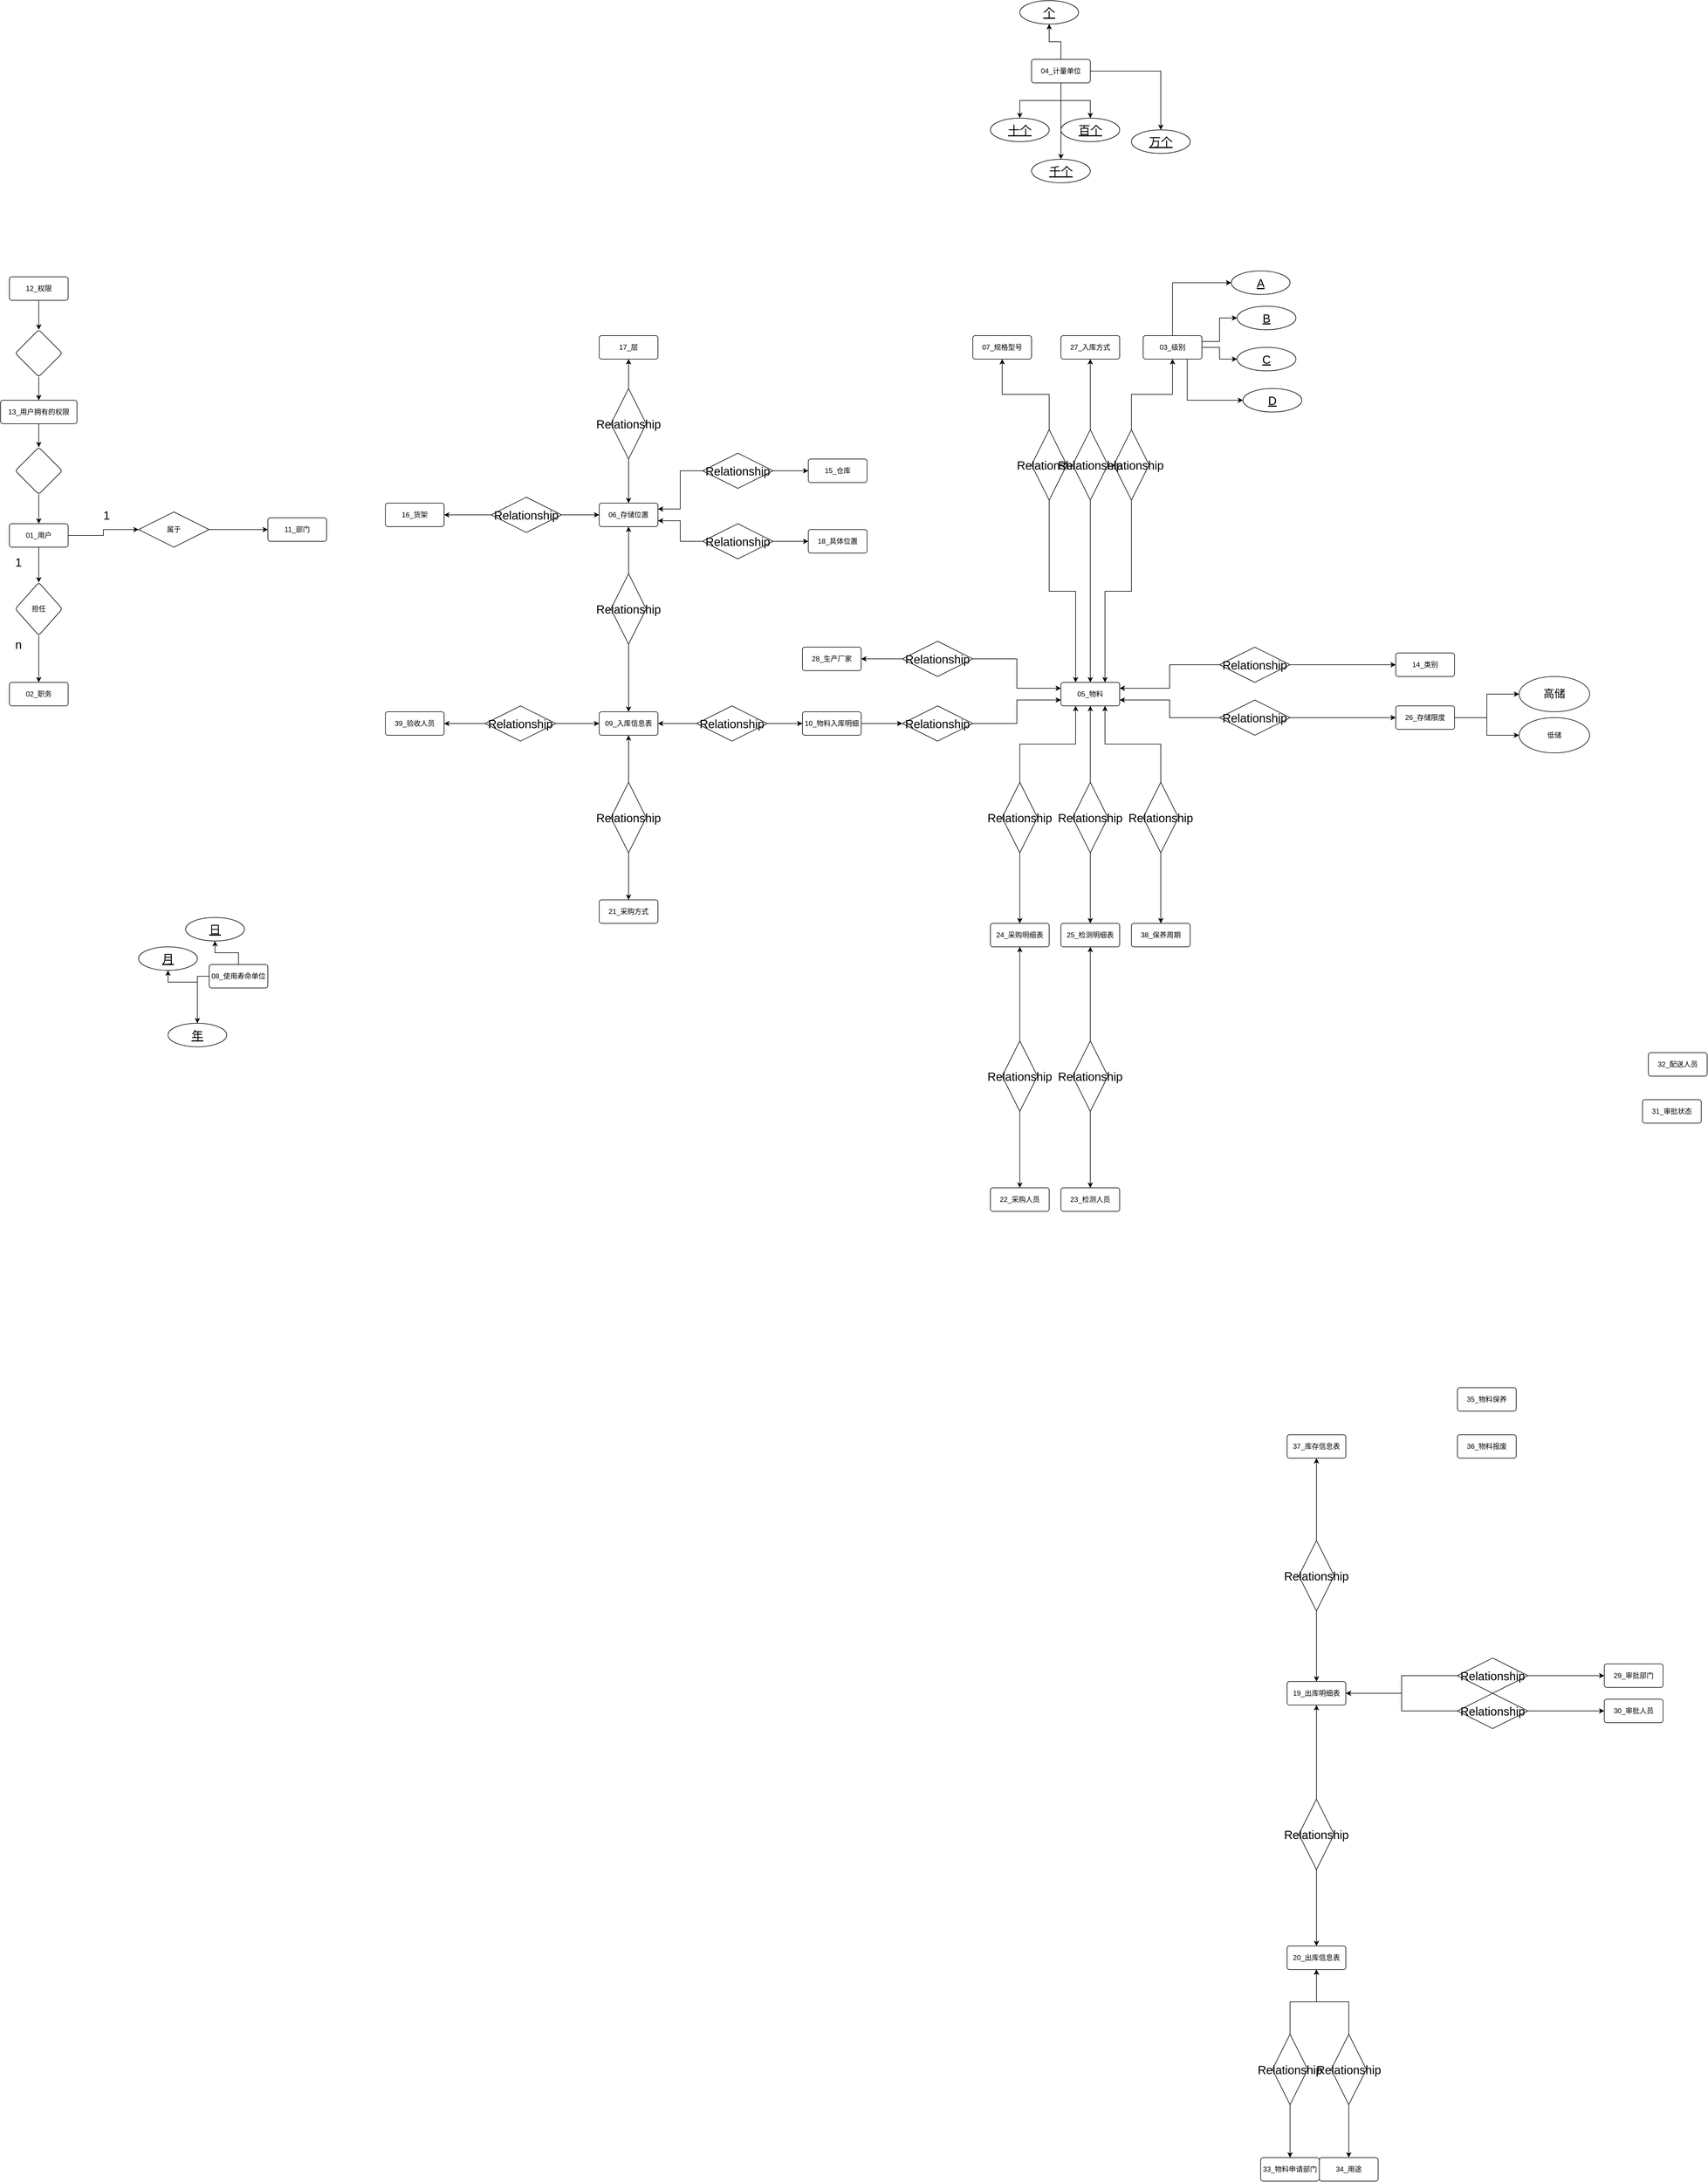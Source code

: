 <mxfile version="17.4.4" type="device"><diagram id="Jr_odUjHIDDQZpyRVo6R" name="Page-1"><mxGraphModel dx="1558" dy="1597" grid="1" gridSize="10" guides="1" tooltips="1" connect="1" arrows="1" fold="1" page="1" pageScale="1" pageWidth="827" pageHeight="1169" math="0" shadow="0"><root><mxCell id="0"/><mxCell id="1" parent="0"/><mxCell id="JJM3vxqhYeK-SCZOTNzw-4" value="" style="edgeStyle=orthogonalEdgeStyle;rounded=0;orthogonalLoop=1;jettySize=auto;html=1;" parent="1" source="JJM3vxqhYeK-SCZOTNzw-1" target="JJM3vxqhYeK-SCZOTNzw-3" edge="1"><mxGeometry relative="1" as="geometry"/></mxCell><mxCell id="JJM3vxqhYeK-SCZOTNzw-12" value="" style="edgeStyle=orthogonalEdgeStyle;rounded=0;orthogonalLoop=1;jettySize=auto;html=1;fontSize=20;" parent="1" source="JJM3vxqhYeK-SCZOTNzw-1" target="JJM3vxqhYeK-SCZOTNzw-11" edge="1"><mxGeometry relative="1" as="geometry"/></mxCell><mxCell id="JJM3vxqhYeK-SCZOTNzw-1" value="01_用户" style="rounded=1;arcSize=10;whiteSpace=wrap;html=1;align=center;direction=west;" parent="1" vertex="1"><mxGeometry x="-590" y="-10" width="100" height="40" as="geometry"/></mxCell><mxCell id="JJM3vxqhYeK-SCZOTNzw-2" value="11_部门" style="rounded=1;arcSize=10;whiteSpace=wrap;html=1;align=center;" parent="1" vertex="1"><mxGeometry x="-150" y="-20" width="100" height="40" as="geometry"/></mxCell><mxCell id="JJM3vxqhYeK-SCZOTNzw-5" value="" style="edgeStyle=orthogonalEdgeStyle;rounded=0;orthogonalLoop=1;jettySize=auto;html=1;" parent="1" source="JJM3vxqhYeK-SCZOTNzw-3" target="JJM3vxqhYeK-SCZOTNzw-2" edge="1"><mxGeometry relative="1" as="geometry"/></mxCell><mxCell id="JJM3vxqhYeK-SCZOTNzw-3" value="属于" style="shape=rhombus;perimeter=rhombusPerimeter;whiteSpace=wrap;html=1;align=center;movable=1;resizable=1;rotatable=1;deletable=1;editable=1;connectable=1;" parent="1" vertex="1"><mxGeometry x="-370" y="-30" width="120" height="60" as="geometry"/></mxCell><mxCell id="JJM3vxqhYeK-SCZOTNzw-8" value="1" style="text;html=1;align=center;verticalAlign=middle;resizable=0;points=[];autosize=1;strokeColor=none;fillColor=none;fontSize=20;" parent="1" vertex="1"><mxGeometry x="-440" y="-40" width="30" height="30" as="geometry"/></mxCell><mxCell id="JJM3vxqhYeK-SCZOTNzw-9" value="n" style="text;html=1;align=center;verticalAlign=middle;resizable=0;points=[];autosize=1;strokeColor=none;fillColor=none;fontSize=20;" parent="1" vertex="1"><mxGeometry x="-590" y="180" width="30" height="30" as="geometry"/></mxCell><mxCell id="JJM3vxqhYeK-SCZOTNzw-10" value="02_职务" style="rounded=1;arcSize=10;whiteSpace=wrap;html=1;align=center;" parent="1" vertex="1"><mxGeometry x="-590" y="260" width="100" height="40" as="geometry"/></mxCell><mxCell id="JJM3vxqhYeK-SCZOTNzw-13" value="" style="edgeStyle=orthogonalEdgeStyle;rounded=0;orthogonalLoop=1;jettySize=auto;html=1;fontSize=20;" parent="1" source="JJM3vxqhYeK-SCZOTNzw-11" target="JJM3vxqhYeK-SCZOTNzw-10" edge="1"><mxGeometry relative="1" as="geometry"/></mxCell><mxCell id="JJM3vxqhYeK-SCZOTNzw-11" value="担任" style="rhombus;whiteSpace=wrap;html=1;rounded=1;arcSize=10;" parent="1" vertex="1"><mxGeometry x="-580" y="90" width="80" height="90" as="geometry"/></mxCell><mxCell id="JJM3vxqhYeK-SCZOTNzw-14" value="1" style="text;html=1;align=center;verticalAlign=middle;resizable=0;points=[];autosize=1;strokeColor=none;fillColor=none;fontSize=20;" parent="1" vertex="1"><mxGeometry x="-590" y="40" width="30" height="30" as="geometry"/></mxCell><mxCell id="JJM3vxqhYeK-SCZOTNzw-15" value="05_物料" style="rounded=1;arcSize=10;whiteSpace=wrap;html=1;align=center;" parent="1" vertex="1"><mxGeometry x="1200" y="260" width="100" height="40" as="geometry"/></mxCell><mxCell id="JJM3vxqhYeK-SCZOTNzw-206" value="" style="edgeStyle=orthogonalEdgeStyle;rounded=0;orthogonalLoop=1;jettySize=auto;html=1;fontSize=20;" parent="1" source="JJM3vxqhYeK-SCZOTNzw-16" target="JJM3vxqhYeK-SCZOTNzw-19" edge="1"><mxGeometry relative="1" as="geometry"/></mxCell><mxCell id="JJM3vxqhYeK-SCZOTNzw-207" style="edgeStyle=orthogonalEdgeStyle;rounded=0;orthogonalLoop=1;jettySize=auto;html=1;exitX=1;exitY=0.25;exitDx=0;exitDy=0;entryX=0;entryY=0.5;entryDx=0;entryDy=0;fontSize=20;" parent="1" source="JJM3vxqhYeK-SCZOTNzw-16" target="JJM3vxqhYeK-SCZOTNzw-18" edge="1"><mxGeometry relative="1" as="geometry"/></mxCell><mxCell id="JJM3vxqhYeK-SCZOTNzw-208" style="edgeStyle=orthogonalEdgeStyle;rounded=0;orthogonalLoop=1;jettySize=auto;html=1;exitX=0.5;exitY=0;exitDx=0;exitDy=0;entryX=0;entryY=0.5;entryDx=0;entryDy=0;fontSize=20;" parent="1" source="JJM3vxqhYeK-SCZOTNzw-16" target="JJM3vxqhYeK-SCZOTNzw-17" edge="1"><mxGeometry relative="1" as="geometry"/></mxCell><mxCell id="JJM3vxqhYeK-SCZOTNzw-209" style="edgeStyle=orthogonalEdgeStyle;rounded=0;orthogonalLoop=1;jettySize=auto;html=1;exitX=0.75;exitY=1;exitDx=0;exitDy=0;entryX=0;entryY=0.5;entryDx=0;entryDy=0;fontSize=20;" parent="1" source="JJM3vxqhYeK-SCZOTNzw-16" target="JJM3vxqhYeK-SCZOTNzw-20" edge="1"><mxGeometry relative="1" as="geometry"/></mxCell><mxCell id="JJM3vxqhYeK-SCZOTNzw-16" value="03_级别" style="rounded=1;arcSize=10;whiteSpace=wrap;html=1;align=center;" parent="1" vertex="1"><mxGeometry x="1340" y="-330" width="100" height="40" as="geometry"/></mxCell><mxCell id="JJM3vxqhYeK-SCZOTNzw-17" value="A" style="ellipse;whiteSpace=wrap;html=1;align=center;fontStyle=4;fontSize=20;" parent="1" vertex="1"><mxGeometry x="1490" y="-440" width="100" height="40" as="geometry"/></mxCell><mxCell id="JJM3vxqhYeK-SCZOTNzw-18" value="B" style="ellipse;whiteSpace=wrap;html=1;align=center;fontStyle=4;fontSize=20;" parent="1" vertex="1"><mxGeometry x="1500" y="-380" width="100" height="40" as="geometry"/></mxCell><mxCell id="JJM3vxqhYeK-SCZOTNzw-19" value="C" style="ellipse;whiteSpace=wrap;html=1;align=center;fontStyle=4;fontSize=20;" parent="1" vertex="1"><mxGeometry x="1500" y="-310" width="100" height="40" as="geometry"/></mxCell><mxCell id="JJM3vxqhYeK-SCZOTNzw-20" value="D" style="ellipse;whiteSpace=wrap;html=1;align=center;fontStyle=4;fontSize=20;" parent="1" vertex="1"><mxGeometry x="1510" y="-240" width="100" height="40" as="geometry"/></mxCell><mxCell id="JJM3vxqhYeK-SCZOTNzw-33" value="" style="edgeStyle=orthogonalEdgeStyle;rounded=0;orthogonalLoop=1;jettySize=auto;html=1;fontSize=20;" parent="1" source="JJM3vxqhYeK-SCZOTNzw-26" target="JJM3vxqhYeK-SCZOTNzw-27" edge="1"><mxGeometry relative="1" as="geometry"/></mxCell><mxCell id="JJM3vxqhYeK-SCZOTNzw-34" value="" style="edgeStyle=orthogonalEdgeStyle;rounded=0;orthogonalLoop=1;jettySize=auto;html=1;fontSize=20;entryX=0.5;entryY=0;entryDx=0;entryDy=0;" parent="1" source="JJM3vxqhYeK-SCZOTNzw-26" target="JJM3vxqhYeK-SCZOTNzw-30" edge="1"><mxGeometry relative="1" as="geometry"><mxPoint x="1200" y="-650" as="targetPoint"/></mxGeometry></mxCell><mxCell id="JJM3vxqhYeK-SCZOTNzw-36" style="edgeStyle=orthogonalEdgeStyle;rounded=0;orthogonalLoop=1;jettySize=auto;html=1;exitX=0.5;exitY=1;exitDx=0;exitDy=0;entryX=0.5;entryY=0;entryDx=0;entryDy=0;fontSize=20;" parent="1" source="JJM3vxqhYeK-SCZOTNzw-26" target="JJM3vxqhYeK-SCZOTNzw-29" edge="1"><mxGeometry relative="1" as="geometry"/></mxCell><mxCell id="JJM3vxqhYeK-SCZOTNzw-37" style="edgeStyle=orthogonalEdgeStyle;rounded=0;orthogonalLoop=1;jettySize=auto;html=1;exitX=0.5;exitY=1;exitDx=0;exitDy=0;entryX=0.5;entryY=0;entryDx=0;entryDy=0;fontSize=20;" parent="1" source="JJM3vxqhYeK-SCZOTNzw-26" target="JJM3vxqhYeK-SCZOTNzw-28" edge="1"><mxGeometry relative="1" as="geometry"/></mxCell><mxCell id="JJM3vxqhYeK-SCZOTNzw-38" style="edgeStyle=orthogonalEdgeStyle;rounded=0;orthogonalLoop=1;jettySize=auto;html=1;entryX=0.5;entryY=0;entryDx=0;entryDy=0;fontSize=20;" parent="1" source="JJM3vxqhYeK-SCZOTNzw-26" target="JJM3vxqhYeK-SCZOTNzw-31" edge="1"><mxGeometry relative="1" as="geometry"/></mxCell><mxCell id="JJM3vxqhYeK-SCZOTNzw-26" value="04_计量单位" style="rounded=1;arcSize=10;whiteSpace=wrap;html=1;align=center;" parent="1" vertex="1"><mxGeometry x="1150" y="-800" width="100" height="40" as="geometry"/></mxCell><mxCell id="JJM3vxqhYeK-SCZOTNzw-27" value="个" style="ellipse;whiteSpace=wrap;html=1;align=center;fontStyle=4;fontSize=20;" parent="1" vertex="1"><mxGeometry x="1130" y="-900" width="100" height="40" as="geometry"/></mxCell><mxCell id="JJM3vxqhYeK-SCZOTNzw-28" value="百个" style="ellipse;whiteSpace=wrap;html=1;align=center;fontStyle=4;fontSize=20;" parent="1" vertex="1"><mxGeometry x="1200" y="-700" width="100" height="40" as="geometry"/></mxCell><mxCell id="JJM3vxqhYeK-SCZOTNzw-29" value="十个" style="ellipse;whiteSpace=wrap;html=1;align=center;fontStyle=4;fontSize=20;" parent="1" vertex="1"><mxGeometry x="1080" y="-700" width="100" height="40" as="geometry"/></mxCell><mxCell id="JJM3vxqhYeK-SCZOTNzw-30" value="千个" style="ellipse;whiteSpace=wrap;html=1;align=center;fontStyle=4;fontSize=20;" parent="1" vertex="1"><mxGeometry x="1150" y="-630" width="100" height="40" as="geometry"/></mxCell><mxCell id="JJM3vxqhYeK-SCZOTNzw-31" value="万个" style="ellipse;whiteSpace=wrap;html=1;align=center;fontStyle=4;fontSize=20;" parent="1" vertex="1"><mxGeometry x="1320" y="-680" width="100" height="40" as="geometry"/></mxCell><mxCell id="JJM3vxqhYeK-SCZOTNzw-56" style="edgeStyle=orthogonalEdgeStyle;rounded=0;orthogonalLoop=1;jettySize=auto;html=1;entryX=0.5;entryY=1;entryDx=0;entryDy=0;fontSize=20;" parent="1" source="JJM3vxqhYeK-SCZOTNzw-51" target="JJM3vxqhYeK-SCZOTNzw-52" edge="1"><mxGeometry relative="1" as="geometry"/></mxCell><mxCell id="JJM3vxqhYeK-SCZOTNzw-57" style="edgeStyle=orthogonalEdgeStyle;rounded=0;orthogonalLoop=1;jettySize=auto;html=1;exitX=0;exitY=0.5;exitDx=0;exitDy=0;entryX=0.5;entryY=0;entryDx=0;entryDy=0;fontSize=20;" parent="1" source="JJM3vxqhYeK-SCZOTNzw-51" target="JJM3vxqhYeK-SCZOTNzw-54" edge="1"><mxGeometry relative="1" as="geometry"/></mxCell><mxCell id="JJM3vxqhYeK-SCZOTNzw-58" value="" style="edgeStyle=orthogonalEdgeStyle;rounded=0;orthogonalLoop=1;jettySize=auto;html=1;fontSize=20;" parent="1" source="JJM3vxqhYeK-SCZOTNzw-51" target="JJM3vxqhYeK-SCZOTNzw-53" edge="1"><mxGeometry relative="1" as="geometry"/></mxCell><mxCell id="JJM3vxqhYeK-SCZOTNzw-51" value="08_使用寿命单位" style="rounded=1;arcSize=10;whiteSpace=wrap;html=1;align=center;" parent="1" vertex="1"><mxGeometry x="-250" y="740" width="100" height="40" as="geometry"/></mxCell><mxCell id="JJM3vxqhYeK-SCZOTNzw-52" value="月" style="ellipse;whiteSpace=wrap;html=1;align=center;fontStyle=4;fontSize=20;" parent="1" vertex="1"><mxGeometry x="-370" y="710" width="100" height="40" as="geometry"/></mxCell><mxCell id="JJM3vxqhYeK-SCZOTNzw-53" value="日" style="ellipse;whiteSpace=wrap;html=1;align=center;fontStyle=4;fontSize=20;" parent="1" vertex="1"><mxGeometry x="-290" y="660" width="100" height="40" as="geometry"/></mxCell><mxCell id="JJM3vxqhYeK-SCZOTNzw-54" value="年" style="ellipse;whiteSpace=wrap;html=1;align=center;fontStyle=4;fontSize=20;" parent="1" vertex="1"><mxGeometry x="-320" y="840" width="100" height="40" as="geometry"/></mxCell><mxCell id="JJM3vxqhYeK-SCZOTNzw-59" value="09_入库信息表" style="rounded=1;arcSize=10;whiteSpace=wrap;html=1;align=center;" parent="1" vertex="1"><mxGeometry x="414" y="310" width="100" height="40" as="geometry"/></mxCell><mxCell id="JJM3vxqhYeK-SCZOTNzw-65" value="" style="edgeStyle=orthogonalEdgeStyle;rounded=0;orthogonalLoop=1;jettySize=auto;html=1;fontSize=20;" parent="1" source="JJM3vxqhYeK-SCZOTNzw-60" target="JJM3vxqhYeK-SCZOTNzw-62" edge="1"><mxGeometry relative="1" as="geometry"/></mxCell><mxCell id="JJM3vxqhYeK-SCZOTNzw-60" value="10_物料入库明细" style="rounded=1;arcSize=10;whiteSpace=wrap;html=1;align=center;" parent="1" vertex="1"><mxGeometry x="760" y="310" width="100" height="40" as="geometry"/></mxCell><mxCell id="JJM3vxqhYeK-SCZOTNzw-64" value="" style="edgeStyle=orthogonalEdgeStyle;rounded=0;orthogonalLoop=1;jettySize=auto;html=1;fontSize=20;" parent="1" source="JJM3vxqhYeK-SCZOTNzw-61" target="JJM3vxqhYeK-SCZOTNzw-60" edge="1"><mxGeometry relative="1" as="geometry"/></mxCell><mxCell id="JJM3vxqhYeK-SCZOTNzw-212" value="" style="edgeStyle=orthogonalEdgeStyle;rounded=0;orthogonalLoop=1;jettySize=auto;html=1;fontSize=20;" parent="1" source="JJM3vxqhYeK-SCZOTNzw-61" target="JJM3vxqhYeK-SCZOTNzw-59" edge="1"><mxGeometry relative="1" as="geometry"/></mxCell><mxCell id="JJM3vxqhYeK-SCZOTNzw-61" value="Relationship" style="shape=rhombus;perimeter=rhombusPerimeter;whiteSpace=wrap;html=1;align=center;fontSize=20;" parent="1" vertex="1"><mxGeometry x="580" y="300" width="120" height="60" as="geometry"/></mxCell><mxCell id="JJM3vxqhYeK-SCZOTNzw-211" style="edgeStyle=orthogonalEdgeStyle;rounded=0;orthogonalLoop=1;jettySize=auto;html=1;exitX=1;exitY=0.5;exitDx=0;exitDy=0;entryX=0;entryY=0.75;entryDx=0;entryDy=0;fontSize=20;" parent="1" source="JJM3vxqhYeK-SCZOTNzw-62" target="JJM3vxqhYeK-SCZOTNzw-15" edge="1"><mxGeometry relative="1" as="geometry"/></mxCell><mxCell id="JJM3vxqhYeK-SCZOTNzw-62" value="Relationship" style="shape=rhombus;perimeter=rhombusPerimeter;whiteSpace=wrap;html=1;align=center;fontSize=20;" parent="1" vertex="1"><mxGeometry x="930" y="300" width="120" height="60" as="geometry"/></mxCell><mxCell id="JJM3vxqhYeK-SCZOTNzw-72" value="" style="edgeStyle=orthogonalEdgeStyle;rounded=0;orthogonalLoop=1;jettySize=auto;html=1;fontSize=20;" parent="1" source="JJM3vxqhYeK-SCZOTNzw-67" target="JJM3vxqhYeK-SCZOTNzw-71" edge="1"><mxGeometry relative="1" as="geometry"/></mxCell><mxCell id="JJM3vxqhYeK-SCZOTNzw-67" value="12_权限" style="rounded=1;arcSize=10;whiteSpace=wrap;html=1;align=center;direction=west;" parent="1" vertex="1"><mxGeometry x="-590" y="-430" width="100" height="40" as="geometry"/></mxCell><mxCell id="JJM3vxqhYeK-SCZOTNzw-70" value="" style="edgeStyle=orthogonalEdgeStyle;rounded=0;orthogonalLoop=1;jettySize=auto;html=1;fontSize=20;" parent="1" source="JJM3vxqhYeK-SCZOTNzw-68" target="JJM3vxqhYeK-SCZOTNzw-69" edge="1"><mxGeometry relative="1" as="geometry"/></mxCell><mxCell id="JJM3vxqhYeK-SCZOTNzw-68" value="13_用户拥有的权限" style="rounded=1;arcSize=10;whiteSpace=wrap;html=1;align=center;direction=west;" parent="1" vertex="1"><mxGeometry x="-605" y="-220" width="130" height="40" as="geometry"/></mxCell><mxCell id="JJM3vxqhYeK-SCZOTNzw-76" style="edgeStyle=orthogonalEdgeStyle;rounded=0;orthogonalLoop=1;jettySize=auto;html=1;exitX=0.5;exitY=1;exitDx=0;exitDy=0;entryX=0.5;entryY=1;entryDx=0;entryDy=0;fontSize=20;" parent="1" source="JJM3vxqhYeK-SCZOTNzw-69" target="JJM3vxqhYeK-SCZOTNzw-1" edge="1"><mxGeometry relative="1" as="geometry"/></mxCell><mxCell id="JJM3vxqhYeK-SCZOTNzw-69" value="" style="rhombus;whiteSpace=wrap;html=1;rounded=1;arcSize=10;" parent="1" vertex="1"><mxGeometry x="-580" y="-140" width="80" height="80" as="geometry"/></mxCell><mxCell id="JJM3vxqhYeK-SCZOTNzw-75" style="edgeStyle=orthogonalEdgeStyle;rounded=0;orthogonalLoop=1;jettySize=auto;html=1;exitX=0.5;exitY=1;exitDx=0;exitDy=0;entryX=0.5;entryY=1;entryDx=0;entryDy=0;fontSize=20;" parent="1" source="JJM3vxqhYeK-SCZOTNzw-71" target="JJM3vxqhYeK-SCZOTNzw-68" edge="1"><mxGeometry relative="1" as="geometry"/></mxCell><mxCell id="JJM3vxqhYeK-SCZOTNzw-71" value="" style="rhombus;whiteSpace=wrap;html=1;rounded=1;arcSize=10;" parent="1" vertex="1"><mxGeometry x="-580" y="-340" width="80" height="80" as="geometry"/></mxCell><mxCell id="JJM3vxqhYeK-SCZOTNzw-77" value="14_类别" style="rounded=1;arcSize=10;whiteSpace=wrap;html=1;align=center;" parent="1" vertex="1"><mxGeometry x="1770" y="210" width="100" height="40" as="geometry"/></mxCell><mxCell id="JJM3vxqhYeK-SCZOTNzw-83" value="06_存储位置" style="rounded=1;arcSize=10;whiteSpace=wrap;html=1;align=center;" parent="1" vertex="1"><mxGeometry x="414" y="-45" width="100" height="40" as="geometry"/></mxCell><mxCell id="JJM3vxqhYeK-SCZOTNzw-84" value="07_规格型号" style="rounded=1;arcSize=10;whiteSpace=wrap;html=1;align=center;" parent="1" vertex="1"><mxGeometry x="1050" y="-330" width="100" height="40" as="geometry"/></mxCell><mxCell id="JJM3vxqhYeK-SCZOTNzw-85" value="15_仓库" style="rounded=1;arcSize=10;whiteSpace=wrap;html=1;align=center;" parent="1" vertex="1"><mxGeometry x="770" y="-120" width="100" height="40" as="geometry"/></mxCell><mxCell id="JJM3vxqhYeK-SCZOTNzw-86" value="18_具体位置" style="rounded=1;arcSize=10;whiteSpace=wrap;html=1;align=center;" parent="1" vertex="1"><mxGeometry x="770" width="100" height="40" as="geometry"/></mxCell><mxCell id="JJM3vxqhYeK-SCZOTNzw-87" value="17_层" style="rounded=1;arcSize=10;whiteSpace=wrap;html=1;align=center;" parent="1" vertex="1"><mxGeometry x="414" y="-330" width="100" height="40" as="geometry"/></mxCell><mxCell id="JJM3vxqhYeK-SCZOTNzw-88" value="16_货架" style="rounded=1;arcSize=10;whiteSpace=wrap;html=1;align=center;" parent="1" vertex="1"><mxGeometry x="50" y="-45" width="100" height="40" as="geometry"/></mxCell><mxCell id="JJM3vxqhYeK-SCZOTNzw-213" style="edgeStyle=orthogonalEdgeStyle;rounded=0;orthogonalLoop=1;jettySize=auto;html=1;exitX=0;exitY=0.5;exitDx=0;exitDy=0;entryX=1;entryY=0.25;entryDx=0;entryDy=0;fontSize=20;" parent="1" source="JJM3vxqhYeK-SCZOTNzw-93" target="JJM3vxqhYeK-SCZOTNzw-83" edge="1"><mxGeometry relative="1" as="geometry"/></mxCell><mxCell id="JJM3vxqhYeK-SCZOTNzw-216" value="" style="edgeStyle=orthogonalEdgeStyle;rounded=0;orthogonalLoop=1;jettySize=auto;html=1;fontSize=20;" parent="1" source="JJM3vxqhYeK-SCZOTNzw-93" target="JJM3vxqhYeK-SCZOTNzw-85" edge="1"><mxGeometry relative="1" as="geometry"/></mxCell><mxCell id="JJM3vxqhYeK-SCZOTNzw-93" value="Relationship" style="shape=rhombus;perimeter=rhombusPerimeter;whiteSpace=wrap;html=1;align=center;fontSize=20;" parent="1" vertex="1"><mxGeometry x="590" y="-130" width="120" height="60" as="geometry"/></mxCell><mxCell id="JJM3vxqhYeK-SCZOTNzw-96" value="" style="edgeStyle=orthogonalEdgeStyle;rounded=0;orthogonalLoop=1;jettySize=auto;html=1;fontSize=20;" parent="1" source="JJM3vxqhYeK-SCZOTNzw-94" target="JJM3vxqhYeK-SCZOTNzw-59" edge="1"><mxGeometry relative="1" as="geometry"/></mxCell><mxCell id="JJM3vxqhYeK-SCZOTNzw-125" value="" style="edgeStyle=orthogonalEdgeStyle;rounded=0;orthogonalLoop=1;jettySize=auto;html=1;fontSize=20;" parent="1" source="JJM3vxqhYeK-SCZOTNzw-94" target="JJM3vxqhYeK-SCZOTNzw-83" edge="1"><mxGeometry relative="1" as="geometry"/></mxCell><mxCell id="JJM3vxqhYeK-SCZOTNzw-94" value="Relationship" style="shape=rhombus;perimeter=rhombusPerimeter;whiteSpace=wrap;html=1;align=center;fontSize=20;direction=south;" parent="1" vertex="1"><mxGeometry x="434" y="75" width="60" height="120" as="geometry"/></mxCell><mxCell id="JJM3vxqhYeK-SCZOTNzw-100" value="" style="edgeStyle=orthogonalEdgeStyle;rounded=0;orthogonalLoop=1;jettySize=auto;html=1;fontSize=20;" parent="1" source="JJM3vxqhYeK-SCZOTNzw-99" target="JJM3vxqhYeK-SCZOTNzw-87" edge="1"><mxGeometry relative="1" as="geometry"/></mxCell><mxCell id="JJM3vxqhYeK-SCZOTNzw-101" value="" style="edgeStyle=orthogonalEdgeStyle;rounded=0;orthogonalLoop=1;jettySize=auto;html=1;fontSize=20;" parent="1" source="JJM3vxqhYeK-SCZOTNzw-99" target="JJM3vxqhYeK-SCZOTNzw-83" edge="1"><mxGeometry relative="1" as="geometry"/></mxCell><mxCell id="JJM3vxqhYeK-SCZOTNzw-99" value="Relationship" style="shape=rhombus;perimeter=rhombusPerimeter;whiteSpace=wrap;html=1;align=center;fontSize=20;direction=south;" parent="1" vertex="1"><mxGeometry x="434" y="-240" width="60" height="120" as="geometry"/></mxCell><mxCell id="JJM3vxqhYeK-SCZOTNzw-105" value="" style="edgeStyle=orthogonalEdgeStyle;rounded=0;orthogonalLoop=1;jettySize=auto;html=1;fontSize=20;" parent="1" source="JJM3vxqhYeK-SCZOTNzw-102" target="JJM3vxqhYeK-SCZOTNzw-83" edge="1"><mxGeometry relative="1" as="geometry"/></mxCell><mxCell id="JJM3vxqhYeK-SCZOTNzw-106" value="" style="edgeStyle=orthogonalEdgeStyle;rounded=0;orthogonalLoop=1;jettySize=auto;html=1;fontSize=20;" parent="1" source="JJM3vxqhYeK-SCZOTNzw-102" target="JJM3vxqhYeK-SCZOTNzw-88" edge="1"><mxGeometry relative="1" as="geometry"/></mxCell><mxCell id="JJM3vxqhYeK-SCZOTNzw-102" value="Relationship" style="shape=rhombus;perimeter=rhombusPerimeter;whiteSpace=wrap;html=1;align=center;fontSize=20;" parent="1" vertex="1"><mxGeometry x="230" y="-55" width="120" height="60" as="geometry"/></mxCell><mxCell id="JJM3vxqhYeK-SCZOTNzw-214" style="edgeStyle=orthogonalEdgeStyle;rounded=0;orthogonalLoop=1;jettySize=auto;html=1;exitX=0;exitY=0.5;exitDx=0;exitDy=0;entryX=1;entryY=0.75;entryDx=0;entryDy=0;fontSize=20;" parent="1" source="JJM3vxqhYeK-SCZOTNzw-109" target="JJM3vxqhYeK-SCZOTNzw-83" edge="1"><mxGeometry relative="1" as="geometry"/></mxCell><mxCell id="JJM3vxqhYeK-SCZOTNzw-217" value="" style="edgeStyle=orthogonalEdgeStyle;rounded=0;orthogonalLoop=1;jettySize=auto;html=1;fontSize=20;" parent="1" source="JJM3vxqhYeK-SCZOTNzw-109" target="JJM3vxqhYeK-SCZOTNzw-86" edge="1"><mxGeometry relative="1" as="geometry"/></mxCell><mxCell id="JJM3vxqhYeK-SCZOTNzw-109" value="Relationship" style="shape=rhombus;perimeter=rhombusPerimeter;whiteSpace=wrap;html=1;align=center;fontSize=20;" parent="1" vertex="1"><mxGeometry x="590" y="-10" width="120" height="60" as="geometry"/></mxCell><mxCell id="JJM3vxqhYeK-SCZOTNzw-197" style="edgeStyle=orthogonalEdgeStyle;rounded=0;orthogonalLoop=1;jettySize=auto;html=1;exitX=1;exitY=0.5;exitDx=0;exitDy=0;entryX=1;entryY=0.25;entryDx=0;entryDy=0;fontSize=20;" parent="1" source="JJM3vxqhYeK-SCZOTNzw-113" target="JJM3vxqhYeK-SCZOTNzw-15" edge="1"><mxGeometry relative="1" as="geometry"/></mxCell><mxCell id="JJM3vxqhYeK-SCZOTNzw-198" style="edgeStyle=orthogonalEdgeStyle;rounded=0;orthogonalLoop=1;jettySize=auto;html=1;exitX=0;exitY=0.5;exitDx=0;exitDy=0;entryX=0;entryY=0.5;entryDx=0;entryDy=0;fontSize=20;" parent="1" source="JJM3vxqhYeK-SCZOTNzw-113" target="JJM3vxqhYeK-SCZOTNzw-77" edge="1"><mxGeometry relative="1" as="geometry"/></mxCell><mxCell id="JJM3vxqhYeK-SCZOTNzw-113" value="Relationship" style="shape=rhombus;perimeter=rhombusPerimeter;whiteSpace=wrap;html=1;align=center;fontSize=20;direction=west;" parent="1" vertex="1"><mxGeometry x="1470" y="200" width="120" height="60" as="geometry"/></mxCell><mxCell id="JJM3vxqhYeK-SCZOTNzw-115" value="" style="edgeStyle=orthogonalEdgeStyle;rounded=0;orthogonalLoop=1;jettySize=auto;html=1;fontSize=20;" parent="1" source="JJM3vxqhYeK-SCZOTNzw-114" target="JJM3vxqhYeK-SCZOTNzw-84" edge="1"><mxGeometry relative="1" as="geometry"/></mxCell><mxCell id="JJM3vxqhYeK-SCZOTNzw-117" value="" style="edgeStyle=orthogonalEdgeStyle;rounded=0;orthogonalLoop=1;jettySize=auto;html=1;fontSize=20;entryX=0.25;entryY=0;entryDx=0;entryDy=0;" parent="1" source="JJM3vxqhYeK-SCZOTNzw-114" target="JJM3vxqhYeK-SCZOTNzw-15" edge="1"><mxGeometry relative="1" as="geometry"/></mxCell><mxCell id="JJM3vxqhYeK-SCZOTNzw-114" value="Relationship" style="shape=rhombus;perimeter=rhombusPerimeter;whiteSpace=wrap;html=1;align=center;fontSize=20;direction=south;" parent="1" vertex="1"><mxGeometry x="1150" y="-170" width="60" height="120" as="geometry"/></mxCell><mxCell id="JJM3vxqhYeK-SCZOTNzw-123" value="" style="edgeStyle=orthogonalEdgeStyle;rounded=0;orthogonalLoop=1;jettySize=auto;html=1;fontSize=20;entryX=0.75;entryY=0;entryDx=0;entryDy=0;exitX=1;exitY=0.5;exitDx=0;exitDy=0;" parent="1" source="JJM3vxqhYeK-SCZOTNzw-122" target="JJM3vxqhYeK-SCZOTNzw-15" edge="1"><mxGeometry relative="1" as="geometry"/></mxCell><mxCell id="JJM3vxqhYeK-SCZOTNzw-181" value="" style="edgeStyle=orthogonalEdgeStyle;rounded=0;orthogonalLoop=1;jettySize=auto;html=1;fontSize=20;" parent="1" source="JJM3vxqhYeK-SCZOTNzw-122" target="JJM3vxqhYeK-SCZOTNzw-16" edge="1"><mxGeometry relative="1" as="geometry"/></mxCell><mxCell id="JJM3vxqhYeK-SCZOTNzw-122" value="Relationship" style="shape=rhombus;perimeter=rhombusPerimeter;whiteSpace=wrap;html=1;align=center;fontSize=20;direction=south;" parent="1" vertex="1"><mxGeometry x="1290" y="-170" width="60" height="120" as="geometry"/></mxCell><mxCell id="JJM3vxqhYeK-SCZOTNzw-126" value="19_出库明细表" style="rounded=1;arcSize=10;whiteSpace=wrap;html=1;align=center;" parent="1" vertex="1"><mxGeometry x="1585" y="1960" width="100" height="40" as="geometry"/></mxCell><mxCell id="JJM3vxqhYeK-SCZOTNzw-129" style="edgeStyle=orthogonalEdgeStyle;rounded=0;orthogonalLoop=1;jettySize=auto;html=1;exitX=1;exitY=0.5;exitDx=0;exitDy=0;entryX=0.5;entryY=0;entryDx=0;entryDy=0;fontSize=20;" parent="1" source="JJM3vxqhYeK-SCZOTNzw-127" target="JJM3vxqhYeK-SCZOTNzw-126" edge="1"><mxGeometry relative="1" as="geometry"/></mxCell><mxCell id="FQDC3nQ5rfFkIZeEE8Km-29" style="edgeStyle=orthogonalEdgeStyle;rounded=0;orthogonalLoop=1;jettySize=auto;html=1;exitX=0;exitY=0.5;exitDx=0;exitDy=0;entryX=0.5;entryY=1;entryDx=0;entryDy=0;" parent="1" source="JJM3vxqhYeK-SCZOTNzw-127" target="FQDC3nQ5rfFkIZeEE8Km-25" edge="1"><mxGeometry relative="1" as="geometry"/></mxCell><mxCell id="JJM3vxqhYeK-SCZOTNzw-127" value="Relationship" style="shape=rhombus;perimeter=rhombusPerimeter;whiteSpace=wrap;html=1;align=center;fontSize=20;direction=south;" parent="1" vertex="1"><mxGeometry x="1605" y="1720" width="60" height="120" as="geometry"/></mxCell><mxCell id="JJM3vxqhYeK-SCZOTNzw-130" value="20_出库信息表" style="rounded=1;arcSize=10;whiteSpace=wrap;html=1;align=center;" parent="1" vertex="1"><mxGeometry x="1585" y="2410" width="100" height="40" as="geometry"/></mxCell><mxCell id="JJM3vxqhYeK-SCZOTNzw-132" value="" style="edgeStyle=orthogonalEdgeStyle;rounded=0;orthogonalLoop=1;jettySize=auto;html=1;fontSize=20;" parent="1" source="JJM3vxqhYeK-SCZOTNzw-131" target="JJM3vxqhYeK-SCZOTNzw-126" edge="1"><mxGeometry relative="1" as="geometry"/></mxCell><mxCell id="JJM3vxqhYeK-SCZOTNzw-133" value="" style="edgeStyle=orthogonalEdgeStyle;rounded=0;orthogonalLoop=1;jettySize=auto;html=1;fontSize=20;" parent="1" source="JJM3vxqhYeK-SCZOTNzw-131" target="JJM3vxqhYeK-SCZOTNzw-130" edge="1"><mxGeometry relative="1" as="geometry"/></mxCell><mxCell id="JJM3vxqhYeK-SCZOTNzw-131" value="Relationship" style="shape=rhombus;perimeter=rhombusPerimeter;whiteSpace=wrap;html=1;align=center;fontSize=20;direction=south;" parent="1" vertex="1"><mxGeometry x="1605" y="2160" width="60" height="120" as="geometry"/></mxCell><mxCell id="JJM3vxqhYeK-SCZOTNzw-134" value="21_采购方式" style="rounded=1;arcSize=10;whiteSpace=wrap;html=1;align=center;" parent="1" vertex="1"><mxGeometry x="414" y="630" width="100" height="40" as="geometry"/></mxCell><mxCell id="JJM3vxqhYeK-SCZOTNzw-136" value="" style="edgeStyle=orthogonalEdgeStyle;rounded=0;orthogonalLoop=1;jettySize=auto;html=1;fontSize=20;" parent="1" source="JJM3vxqhYeK-SCZOTNzw-135" target="JJM3vxqhYeK-SCZOTNzw-134" edge="1"><mxGeometry relative="1" as="geometry"/></mxCell><mxCell id="JJM3vxqhYeK-SCZOTNzw-137" value="" style="edgeStyle=orthogonalEdgeStyle;rounded=0;orthogonalLoop=1;jettySize=auto;html=1;fontSize=20;" parent="1" source="JJM3vxqhYeK-SCZOTNzw-135" target="JJM3vxqhYeK-SCZOTNzw-59" edge="1"><mxGeometry relative="1" as="geometry"/></mxCell><mxCell id="JJM3vxqhYeK-SCZOTNzw-135" value="Relationship" style="shape=rhombus;perimeter=rhombusPerimeter;whiteSpace=wrap;html=1;align=center;fontSize=20;direction=south;" parent="1" vertex="1"><mxGeometry x="434" y="430" width="60" height="120" as="geometry"/></mxCell><mxCell id="JJM3vxqhYeK-SCZOTNzw-139" value="22_采购人员" style="rounded=1;arcSize=10;whiteSpace=wrap;html=1;align=center;direction=west;" parent="1" vertex="1"><mxGeometry x="1080" y="1120" width="100" height="40" as="geometry"/></mxCell><mxCell id="JJM3vxqhYeK-SCZOTNzw-140" value="23_检测人员" style="rounded=1;arcSize=10;whiteSpace=wrap;html=1;align=center;" parent="1" vertex="1"><mxGeometry x="1200" y="1120" width="100" height="40" as="geometry"/></mxCell><mxCell id="JJM3vxqhYeK-SCZOTNzw-199" style="edgeStyle=orthogonalEdgeStyle;rounded=0;orthogonalLoop=1;jettySize=auto;html=1;exitX=1;exitY=0.5;exitDx=0;exitDy=0;entryX=0.25;entryY=1;entryDx=0;entryDy=0;fontSize=20;" parent="1" source="JJM3vxqhYeK-SCZOTNzw-143" target="JJM3vxqhYeK-SCZOTNzw-15" edge="1"><mxGeometry relative="1" as="geometry"/></mxCell><mxCell id="JJM3vxqhYeK-SCZOTNzw-200" style="edgeStyle=orthogonalEdgeStyle;rounded=0;orthogonalLoop=1;jettySize=auto;html=1;exitX=0;exitY=0.5;exitDx=0;exitDy=0;entryX=0.5;entryY=1;entryDx=0;entryDy=0;fontSize=20;" parent="1" source="JJM3vxqhYeK-SCZOTNzw-143" target="JJM3vxqhYeK-SCZOTNzw-146" edge="1"><mxGeometry relative="1" as="geometry"/></mxCell><mxCell id="JJM3vxqhYeK-SCZOTNzw-143" value="Relationship" style="shape=rhombus;perimeter=rhombusPerimeter;whiteSpace=wrap;html=1;align=center;fontSize=20;direction=north;" parent="1" vertex="1"><mxGeometry x="1100" y="430" width="60" height="120" as="geometry"/></mxCell><mxCell id="JJM3vxqhYeK-SCZOTNzw-154" style="edgeStyle=orthogonalEdgeStyle;rounded=0;orthogonalLoop=1;jettySize=auto;html=1;exitX=0;exitY=0.5;exitDx=0;exitDy=0;fontSize=20;entryX=0.5;entryY=1;entryDx=0;entryDy=0;" parent="1" source="JJM3vxqhYeK-SCZOTNzw-144" target="JJM3vxqhYeK-SCZOTNzw-15" edge="1"><mxGeometry relative="1" as="geometry"><mxPoint x="1310" y="330" as="targetPoint"/></mxGeometry></mxCell><mxCell id="JJM3vxqhYeK-SCZOTNzw-155" value="" style="edgeStyle=orthogonalEdgeStyle;rounded=0;orthogonalLoop=1;jettySize=auto;html=1;fontSize=20;exitX=1;exitY=0.5;exitDx=0;exitDy=0;" parent="1" source="JJM3vxqhYeK-SCZOTNzw-144" target="JJM3vxqhYeK-SCZOTNzw-145" edge="1"><mxGeometry relative="1" as="geometry"/></mxCell><mxCell id="JJM3vxqhYeK-SCZOTNzw-144" value="Relationship" style="shape=rhombus;perimeter=rhombusPerimeter;whiteSpace=wrap;html=1;align=center;fontSize=20;direction=south;" parent="1" vertex="1"><mxGeometry x="1220" y="430" width="60" height="120" as="geometry"/></mxCell><mxCell id="JJM3vxqhYeK-SCZOTNzw-145" value="25_检测明细表" style="rounded=1;arcSize=10;whiteSpace=wrap;html=1;align=center;" parent="1" vertex="1"><mxGeometry x="1200" y="670" width="100" height="40" as="geometry"/></mxCell><mxCell id="JJM3vxqhYeK-SCZOTNzw-146" value="24_采购明细表" style="rounded=1;arcSize=10;whiteSpace=wrap;html=1;align=center;direction=west;" parent="1" vertex="1"><mxGeometry x="1080" y="670" width="100" height="40" as="geometry"/></mxCell><mxCell id="JJM3vxqhYeK-SCZOTNzw-156" value="" style="edgeStyle=orthogonalEdgeStyle;rounded=0;orthogonalLoop=1;jettySize=auto;html=1;fontSize=20;" parent="1" source="JJM3vxqhYeK-SCZOTNzw-147" target="JJM3vxqhYeK-SCZOTNzw-145" edge="1"><mxGeometry relative="1" as="geometry"/></mxCell><mxCell id="JJM3vxqhYeK-SCZOTNzw-196" style="edgeStyle=orthogonalEdgeStyle;rounded=0;orthogonalLoop=1;jettySize=auto;html=1;exitX=1;exitY=0.5;exitDx=0;exitDy=0;entryX=0.5;entryY=0;entryDx=0;entryDy=0;fontSize=20;" parent="1" source="JJM3vxqhYeK-SCZOTNzw-147" target="JJM3vxqhYeK-SCZOTNzw-140" edge="1"><mxGeometry relative="1" as="geometry"/></mxCell><mxCell id="JJM3vxqhYeK-SCZOTNzw-147" value="Relationship" style="shape=rhombus;perimeter=rhombusPerimeter;whiteSpace=wrap;html=1;align=center;fontSize=20;direction=south;" parent="1" vertex="1"><mxGeometry x="1220" y="870" width="60" height="120" as="geometry"/></mxCell><mxCell id="JJM3vxqhYeK-SCZOTNzw-202" style="edgeStyle=orthogonalEdgeStyle;rounded=0;orthogonalLoop=1;jettySize=auto;html=1;exitX=0;exitY=0.5;exitDx=0;exitDy=0;entryX=0.5;entryY=1;entryDx=0;entryDy=0;fontSize=20;" parent="1" source="JJM3vxqhYeK-SCZOTNzw-148" target="JJM3vxqhYeK-SCZOTNzw-139" edge="1"><mxGeometry relative="1" as="geometry"/></mxCell><mxCell id="FQDC3nQ5rfFkIZeEE8Km-1" style="edgeStyle=orthogonalEdgeStyle;rounded=0;orthogonalLoop=1;jettySize=auto;html=1;exitX=1;exitY=0.5;exitDx=0;exitDy=0;entryX=0.5;entryY=0;entryDx=0;entryDy=0;" parent="1" source="JJM3vxqhYeK-SCZOTNzw-148" target="JJM3vxqhYeK-SCZOTNzw-146" edge="1"><mxGeometry relative="1" as="geometry"/></mxCell><mxCell id="JJM3vxqhYeK-SCZOTNzw-148" value="Relationship" style="shape=rhombus;perimeter=rhombusPerimeter;whiteSpace=wrap;html=1;align=center;fontSize=20;direction=north;" parent="1" vertex="1"><mxGeometry x="1100" y="870" width="60" height="120" as="geometry"/></mxCell><mxCell id="JJM3vxqhYeK-SCZOTNzw-165" value="" style="edgeStyle=orthogonalEdgeStyle;rounded=0;orthogonalLoop=1;jettySize=auto;html=1;fontSize=20;" parent="1" source="JJM3vxqhYeK-SCZOTNzw-163" target="JJM3vxqhYeK-SCZOTNzw-164" edge="1"><mxGeometry relative="1" as="geometry"/></mxCell><mxCell id="JJM3vxqhYeK-SCZOTNzw-167" value="" style="edgeStyle=orthogonalEdgeStyle;rounded=0;orthogonalLoop=1;jettySize=auto;html=1;fontSize=20;" parent="1" source="JJM3vxqhYeK-SCZOTNzw-163" target="JJM3vxqhYeK-SCZOTNzw-166" edge="1"><mxGeometry relative="1" as="geometry"/></mxCell><mxCell id="JJM3vxqhYeK-SCZOTNzw-168" style="edgeStyle=orthogonalEdgeStyle;rounded=0;orthogonalLoop=1;jettySize=auto;html=1;exitX=0;exitY=0.5;exitDx=0;exitDy=0;entryX=1;entryY=0.75;entryDx=0;entryDy=0;fontSize=20;" parent="1" source="JJM3vxqhYeK-SCZOTNzw-169" target="JJM3vxqhYeK-SCZOTNzw-15" edge="1"><mxGeometry relative="1" as="geometry"/></mxCell><mxCell id="JJM3vxqhYeK-SCZOTNzw-163" value="26_存储限度" style="rounded=1;arcSize=10;whiteSpace=wrap;html=1;align=center;" parent="1" vertex="1"><mxGeometry x="1770" y="300" width="100" height="40" as="geometry"/></mxCell><mxCell id="JJM3vxqhYeK-SCZOTNzw-164" value="&lt;span style=&quot;font-size: 14.0pt&quot;&gt;高储&lt;/span&gt;" style="ellipse;whiteSpace=wrap;html=1;rounded=1;arcSize=10;" parent="1" vertex="1"><mxGeometry x="1980" y="250" width="120" height="60" as="geometry"/></mxCell><mxCell id="JJM3vxqhYeK-SCZOTNzw-166" value="低储" style="ellipse;whiteSpace=wrap;html=1;rounded=1;arcSize=10;" parent="1" vertex="1"><mxGeometry x="1980" y="320" width="120" height="60" as="geometry"/></mxCell><mxCell id="JJM3vxqhYeK-SCZOTNzw-170" value="" style="edgeStyle=orthogonalEdgeStyle;rounded=0;orthogonalLoop=1;jettySize=auto;html=1;fontSize=20;" parent="1" source="JJM3vxqhYeK-SCZOTNzw-169" target="JJM3vxqhYeK-SCZOTNzw-163" edge="1"><mxGeometry relative="1" as="geometry"/></mxCell><mxCell id="JJM3vxqhYeK-SCZOTNzw-169" value="Relationship" style="shape=rhombus;perimeter=rhombusPerimeter;whiteSpace=wrap;html=1;align=center;fontSize=20;" parent="1" vertex="1"><mxGeometry x="1470" y="290" width="120" height="60" as="geometry"/></mxCell><mxCell id="JJM3vxqhYeK-SCZOTNzw-171" value="28_生产厂家" style="rounded=1;arcSize=10;whiteSpace=wrap;html=1;align=center;" parent="1" vertex="1"><mxGeometry x="760" y="200" width="100" height="40" as="geometry"/></mxCell><mxCell id="JJM3vxqhYeK-SCZOTNzw-172" value="27_入库方式" style="rounded=1;arcSize=10;whiteSpace=wrap;html=1;align=center;" parent="1" vertex="1"><mxGeometry x="1200" y="-330" width="100" height="40" as="geometry"/></mxCell><mxCell id="JJM3vxqhYeK-SCZOTNzw-175" style="edgeStyle=orthogonalEdgeStyle;rounded=0;orthogonalLoop=1;jettySize=auto;html=1;exitX=1;exitY=0.5;exitDx=0;exitDy=0;entryX=0;entryY=0.25;entryDx=0;entryDy=0;fontSize=20;" parent="1" source="JJM3vxqhYeK-SCZOTNzw-173" target="JJM3vxqhYeK-SCZOTNzw-15" edge="1"><mxGeometry relative="1" as="geometry"/></mxCell><mxCell id="JJM3vxqhYeK-SCZOTNzw-176" style="edgeStyle=orthogonalEdgeStyle;rounded=0;orthogonalLoop=1;jettySize=auto;html=1;entryX=1;entryY=0.5;entryDx=0;entryDy=0;fontSize=20;" parent="1" source="JJM3vxqhYeK-SCZOTNzw-173" target="JJM3vxqhYeK-SCZOTNzw-171" edge="1"><mxGeometry relative="1" as="geometry"/></mxCell><mxCell id="JJM3vxqhYeK-SCZOTNzw-173" value="Relationship" style="shape=rhombus;perimeter=rhombusPerimeter;whiteSpace=wrap;html=1;align=center;fontSize=20;" parent="1" vertex="1"><mxGeometry x="930" y="190" width="120" height="60" as="geometry"/></mxCell><mxCell id="JJM3vxqhYeK-SCZOTNzw-203" style="edgeStyle=orthogonalEdgeStyle;rounded=0;orthogonalLoop=1;jettySize=auto;html=1;exitX=1;exitY=0.5;exitDx=0;exitDy=0;entryX=0.5;entryY=0;entryDx=0;entryDy=0;fontSize=20;" parent="1" source="JJM3vxqhYeK-SCZOTNzw-174" target="JJM3vxqhYeK-SCZOTNzw-15" edge="1"><mxGeometry relative="1" as="geometry"/></mxCell><mxCell id="JJM3vxqhYeK-SCZOTNzw-210" style="edgeStyle=orthogonalEdgeStyle;rounded=0;orthogonalLoop=1;jettySize=auto;html=1;exitX=0;exitY=0.5;exitDx=0;exitDy=0;entryX=0.5;entryY=1;entryDx=0;entryDy=0;fontSize=20;" parent="1" source="JJM3vxqhYeK-SCZOTNzw-174" target="JJM3vxqhYeK-SCZOTNzw-172" edge="1"><mxGeometry relative="1" as="geometry"/></mxCell><mxCell id="JJM3vxqhYeK-SCZOTNzw-174" value="Relationship" style="shape=rhombus;perimeter=rhombusPerimeter;whiteSpace=wrap;html=1;align=center;fontSize=20;direction=south;" parent="1" vertex="1"><mxGeometry x="1220" y="-170" width="60" height="120" as="geometry"/></mxCell><mxCell id="FQDC3nQ5rfFkIZeEE8Km-2" value="29_审批部门" style="rounded=1;arcSize=10;whiteSpace=wrap;html=1;align=center;" parent="1" vertex="1"><mxGeometry x="2125" y="1930" width="100" height="40" as="geometry"/></mxCell><mxCell id="FQDC3nQ5rfFkIZeEE8Km-3" value="30_审批人员" style="rounded=1;arcSize=10;whiteSpace=wrap;html=1;align=center;" parent="1" vertex="1"><mxGeometry x="2125" y="1990" width="100" height="40" as="geometry"/></mxCell><mxCell id="FQDC3nQ5rfFkIZeEE8Km-4" value="31_审批状态" style="rounded=1;arcSize=10;whiteSpace=wrap;html=1;align=center;" parent="1" vertex="1"><mxGeometry x="2190" y="970" width="100" height="40" as="geometry"/></mxCell><mxCell id="FQDC3nQ5rfFkIZeEE8Km-5" value="32_配送人员" style="rounded=1;arcSize=10;whiteSpace=wrap;html=1;align=center;" parent="1" vertex="1"><mxGeometry x="2200" y="890" width="100" height="40" as="geometry"/></mxCell><mxCell id="FQDC3nQ5rfFkIZeEE8Km-6" value="33_物料申请部门" style="rounded=1;arcSize=10;whiteSpace=wrap;html=1;align=center;" parent="1" vertex="1"><mxGeometry x="1540" y="2770" width="100" height="40" as="geometry"/></mxCell><mxCell id="FQDC3nQ5rfFkIZeEE8Km-7" value="34_用途" style="rounded=1;arcSize=10;whiteSpace=wrap;html=1;align=center;" parent="1" vertex="1"><mxGeometry x="1640" y="2770" width="100" height="40" as="geometry"/></mxCell><mxCell id="FQDC3nQ5rfFkIZeEE8Km-12" style="edgeStyle=orthogonalEdgeStyle;rounded=0;orthogonalLoop=1;jettySize=auto;html=1;exitX=0;exitY=0.5;exitDx=0;exitDy=0;entryX=0.5;entryY=1;entryDx=0;entryDy=0;" parent="1" source="FQDC3nQ5rfFkIZeEE8Km-8" target="JJM3vxqhYeK-SCZOTNzw-130" edge="1"><mxGeometry relative="1" as="geometry"/></mxCell><mxCell id="FQDC3nQ5rfFkIZeEE8Km-14" value="" style="edgeStyle=orthogonalEdgeStyle;rounded=0;orthogonalLoop=1;jettySize=auto;html=1;" parent="1" source="FQDC3nQ5rfFkIZeEE8Km-8" target="FQDC3nQ5rfFkIZeEE8Km-7" edge="1"><mxGeometry relative="1" as="geometry"/></mxCell><mxCell id="FQDC3nQ5rfFkIZeEE8Km-8" value="Relationship" style="shape=rhombus;perimeter=rhombusPerimeter;whiteSpace=wrap;html=1;align=center;fontSize=20;direction=south;" parent="1" vertex="1"><mxGeometry x="1660" y="2560" width="60" height="120" as="geometry"/></mxCell><mxCell id="FQDC3nQ5rfFkIZeEE8Km-27" value="" style="edgeStyle=orthogonalEdgeStyle;rounded=0;orthogonalLoop=1;jettySize=auto;html=1;" parent="1" source="FQDC3nQ5rfFkIZeEE8Km-9" target="JJM3vxqhYeK-SCZOTNzw-130" edge="1"><mxGeometry relative="1" as="geometry"/></mxCell><mxCell id="FQDC3nQ5rfFkIZeEE8Km-28" value="" style="edgeStyle=orthogonalEdgeStyle;rounded=0;orthogonalLoop=1;jettySize=auto;html=1;" parent="1" source="FQDC3nQ5rfFkIZeEE8Km-9" target="FQDC3nQ5rfFkIZeEE8Km-6" edge="1"><mxGeometry relative="1" as="geometry"/></mxCell><mxCell id="FQDC3nQ5rfFkIZeEE8Km-9" value="Relationship" style="shape=rhombus;perimeter=rhombusPerimeter;whiteSpace=wrap;html=1;align=center;fontSize=20;direction=south;" parent="1" vertex="1"><mxGeometry x="1560" y="2560" width="60" height="120" as="geometry"/></mxCell><mxCell id="FQDC3nQ5rfFkIZeEE8Km-16" value="" style="edgeStyle=orthogonalEdgeStyle;rounded=0;orthogonalLoop=1;jettySize=auto;html=1;" parent="1" source="FQDC3nQ5rfFkIZeEE8Km-15" target="FQDC3nQ5rfFkIZeEE8Km-2" edge="1"><mxGeometry relative="1" as="geometry"/></mxCell><mxCell id="FQDC3nQ5rfFkIZeEE8Km-17" value="" style="edgeStyle=orthogonalEdgeStyle;rounded=0;orthogonalLoop=1;jettySize=auto;html=1;" parent="1" source="FQDC3nQ5rfFkIZeEE8Km-15" target="JJM3vxqhYeK-SCZOTNzw-126" edge="1"><mxGeometry relative="1" as="geometry"/></mxCell><mxCell id="FQDC3nQ5rfFkIZeEE8Km-15" value="Relationship" style="shape=rhombus;perimeter=rhombusPerimeter;whiteSpace=wrap;html=1;align=center;fontSize=20;direction=west;" parent="1" vertex="1"><mxGeometry x="1875" y="1920" width="120" height="60" as="geometry"/></mxCell><mxCell id="FQDC3nQ5rfFkIZeEE8Km-20" value="" style="edgeStyle=orthogonalEdgeStyle;rounded=0;orthogonalLoop=1;jettySize=auto;html=1;" parent="1" source="FQDC3nQ5rfFkIZeEE8Km-19" target="FQDC3nQ5rfFkIZeEE8Km-3" edge="1"><mxGeometry relative="1" as="geometry"/></mxCell><mxCell id="FQDC3nQ5rfFkIZeEE8Km-21" value="" style="edgeStyle=orthogonalEdgeStyle;rounded=0;orthogonalLoop=1;jettySize=auto;html=1;" parent="1" source="FQDC3nQ5rfFkIZeEE8Km-19" target="JJM3vxqhYeK-SCZOTNzw-126" edge="1"><mxGeometry relative="1" as="geometry"/></mxCell><mxCell id="FQDC3nQ5rfFkIZeEE8Km-19" value="Relationship" style="shape=rhombus;perimeter=rhombusPerimeter;whiteSpace=wrap;html=1;align=center;fontSize=20;direction=west;" parent="1" vertex="1"><mxGeometry x="1875" y="1980" width="120" height="60" as="geometry"/></mxCell><mxCell id="FQDC3nQ5rfFkIZeEE8Km-22" value="35_物料保养" style="rounded=1;arcSize=10;whiteSpace=wrap;html=1;align=center;" parent="1" vertex="1"><mxGeometry x="1875" y="1460" width="100" height="40" as="geometry"/></mxCell><mxCell id="FQDC3nQ5rfFkIZeEE8Km-24" value="36_物料报废" style="rounded=1;arcSize=10;whiteSpace=wrap;html=1;align=center;" parent="1" vertex="1"><mxGeometry x="1875" y="1540" width="100" height="40" as="geometry"/></mxCell><mxCell id="FQDC3nQ5rfFkIZeEE8Km-25" value="37_库存信息表" style="rounded=1;arcSize=10;whiteSpace=wrap;html=1;align=center;" parent="1" vertex="1"><mxGeometry x="1585" y="1540" width="100" height="40" as="geometry"/></mxCell><mxCell id="FQDC3nQ5rfFkIZeEE8Km-30" value="38_保养周期" style="rounded=1;arcSize=10;whiteSpace=wrap;html=1;align=center;" parent="1" vertex="1"><mxGeometry x="1320" y="670" width="100" height="40" as="geometry"/></mxCell><mxCell id="FQDC3nQ5rfFkIZeEE8Km-31" style="edgeStyle=orthogonalEdgeStyle;rounded=0;orthogonalLoop=1;jettySize=auto;html=1;exitX=0;exitY=0.5;exitDx=0;exitDy=0;fontSize=20;" parent="1" source="FQDC3nQ5rfFkIZeEE8Km-32" target="FQDC3nQ5rfFkIZeEE8Km-30" edge="1"><mxGeometry relative="1" as="geometry"/></mxCell><mxCell id="FQDC3nQ5rfFkIZeEE8Km-33" style="edgeStyle=orthogonalEdgeStyle;rounded=0;orthogonalLoop=1;jettySize=auto;html=1;exitX=1;exitY=0.5;exitDx=0;exitDy=0;entryX=0.75;entryY=1;entryDx=0;entryDy=0;" parent="1" source="FQDC3nQ5rfFkIZeEE8Km-32" target="JJM3vxqhYeK-SCZOTNzw-15" edge="1"><mxGeometry relative="1" as="geometry"/></mxCell><mxCell id="FQDC3nQ5rfFkIZeEE8Km-32" value="Relationship" style="shape=rhombus;perimeter=rhombusPerimeter;whiteSpace=wrap;html=1;align=center;fontSize=20;direction=north;" parent="1" vertex="1"><mxGeometry x="1340" y="430" width="60" height="120" as="geometry"/></mxCell><mxCell id="FQDC3nQ5rfFkIZeEE8Km-34" value="39_验收人员" style="rounded=1;arcSize=10;whiteSpace=wrap;html=1;align=center;" parent="1" vertex="1"><mxGeometry x="50" y="310" width="100" height="40" as="geometry"/></mxCell><mxCell id="FQDC3nQ5rfFkIZeEE8Km-36" value="" style="edgeStyle=orthogonalEdgeStyle;rounded=0;orthogonalLoop=1;jettySize=auto;html=1;" parent="1" source="FQDC3nQ5rfFkIZeEE8Km-35" target="JJM3vxqhYeK-SCZOTNzw-59" edge="1"><mxGeometry relative="1" as="geometry"/></mxCell><mxCell id="FQDC3nQ5rfFkIZeEE8Km-37" value="" style="edgeStyle=orthogonalEdgeStyle;rounded=0;orthogonalLoop=1;jettySize=auto;html=1;" parent="1" source="FQDC3nQ5rfFkIZeEE8Km-35" target="FQDC3nQ5rfFkIZeEE8Km-34" edge="1"><mxGeometry relative="1" as="geometry"/></mxCell><mxCell id="FQDC3nQ5rfFkIZeEE8Km-35" value="Relationship" style="shape=rhombus;perimeter=rhombusPerimeter;whiteSpace=wrap;html=1;align=center;fontSize=20;" parent="1" vertex="1"><mxGeometry x="220" y="300" width="120" height="60" as="geometry"/></mxCell></root></mxGraphModel></diagram></mxfile>
